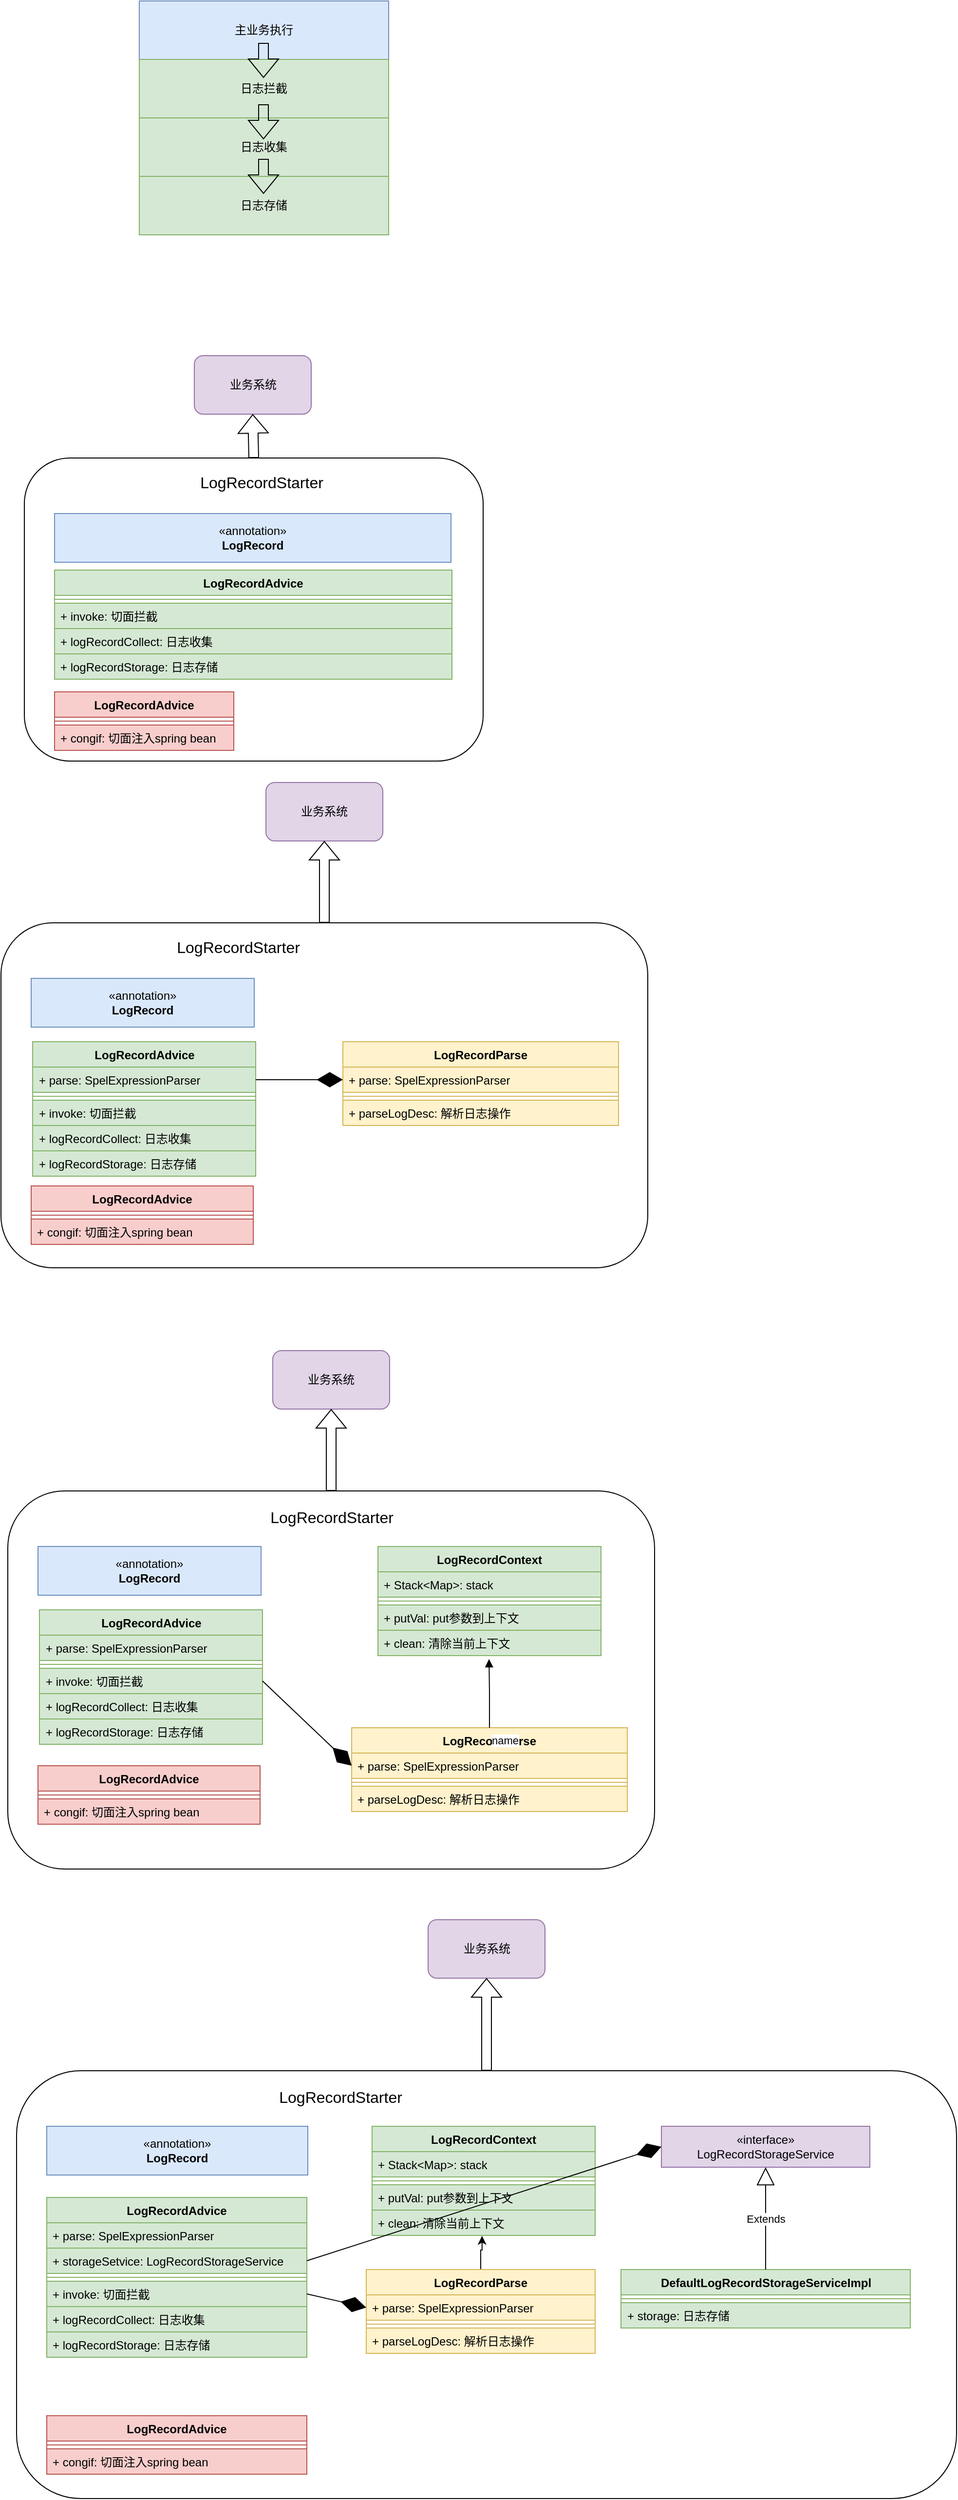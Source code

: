 <mxfile version="21.6.2" type="github">
  <diagram name="第 1 页" id="xs4n87azNwswCmorah3y">
    <mxGraphModel dx="954" dy="616" grid="0" gridSize="10" guides="1" tooltips="1" connect="1" arrows="1" fold="1" page="0" pageScale="1" pageWidth="827" pageHeight="1169" math="0" shadow="0">
      <root>
        <mxCell id="0" />
        <mxCell id="1" parent="0" />
        <mxCell id="AZZZVH1Z4GccfO3t_m8a-24" value="" style="rounded=1;whiteSpace=wrap;html=1;" vertex="1" parent="1">
          <mxGeometry x="128" y="562" width="471" height="311" as="geometry" />
        </mxCell>
        <mxCell id="AZZZVH1Z4GccfO3t_m8a-1" value="主业务执行" style="rounded=0;whiteSpace=wrap;html=1;fillColor=#dae8fc;strokeColor=#6c8ebf;" vertex="1" parent="1">
          <mxGeometry x="246" y="93" width="256" height="60" as="geometry" />
        </mxCell>
        <mxCell id="AZZZVH1Z4GccfO3t_m8a-2" value="日志拦截" style="rounded=0;whiteSpace=wrap;html=1;fillColor=#d5e8d4;strokeColor=#82b366;" vertex="1" parent="1">
          <mxGeometry x="246" y="153" width="256" height="60" as="geometry" />
        </mxCell>
        <mxCell id="AZZZVH1Z4GccfO3t_m8a-3" value="日志收集" style="rounded=0;whiteSpace=wrap;html=1;fillColor=#d5e8d4;strokeColor=#82b366;" vertex="1" parent="1">
          <mxGeometry x="246" y="213" width="256" height="60" as="geometry" />
        </mxCell>
        <mxCell id="AZZZVH1Z4GccfO3t_m8a-4" value="日志存储" style="rounded=0;whiteSpace=wrap;html=1;fillColor=#d5e8d4;strokeColor=#82b366;" vertex="1" parent="1">
          <mxGeometry x="246" y="273" width="256" height="60" as="geometry" />
        </mxCell>
        <mxCell id="AZZZVH1Z4GccfO3t_m8a-5" value="" style="shape=flexArrow;endArrow=classic;html=1;rounded=0;" edge="1" parent="1">
          <mxGeometry width="50" height="50" relative="1" as="geometry">
            <mxPoint x="373.5" y="136" as="sourcePoint" />
            <mxPoint x="373.5" y="172" as="targetPoint" />
          </mxGeometry>
        </mxCell>
        <mxCell id="AZZZVH1Z4GccfO3t_m8a-6" value="" style="shape=flexArrow;endArrow=classic;html=1;rounded=0;" edge="1" parent="1">
          <mxGeometry width="50" height="50" relative="1" as="geometry">
            <mxPoint x="373.5" y="199" as="sourcePoint" />
            <mxPoint x="373.5" y="235" as="targetPoint" />
          </mxGeometry>
        </mxCell>
        <mxCell id="AZZZVH1Z4GccfO3t_m8a-7" value="" style="shape=flexArrow;endArrow=classic;html=1;rounded=0;" edge="1" parent="1">
          <mxGeometry width="50" height="50" relative="1" as="geometry">
            <mxPoint x="373.5" y="255" as="sourcePoint" />
            <mxPoint x="373.5" y="291" as="targetPoint" />
          </mxGeometry>
        </mxCell>
        <mxCell id="AZZZVH1Z4GccfO3t_m8a-12" value="«annotation»&lt;br&gt;&lt;b&gt;LogRecord&lt;/b&gt;" style="html=1;whiteSpace=wrap;fillColor=#dae8fc;strokeColor=#6c8ebf;" vertex="1" parent="1">
          <mxGeometry x="159" y="619" width="407" height="50" as="geometry" />
        </mxCell>
        <mxCell id="AZZZVH1Z4GccfO3t_m8a-13" value="LogRecordAdvice" style="swimlane;fontStyle=1;align=center;verticalAlign=top;childLayout=stackLayout;horizontal=1;startSize=26;horizontalStack=0;resizeParent=1;resizeParentMax=0;resizeLast=0;collapsible=1;marginBottom=0;whiteSpace=wrap;html=1;fillColor=#d5e8d4;strokeColor=#82b366;" vertex="1" parent="1">
          <mxGeometry x="159" y="677" width="408" height="112" as="geometry" />
        </mxCell>
        <mxCell id="AZZZVH1Z4GccfO3t_m8a-15" value="" style="line;strokeWidth=1;fillColor=#d5e8d4;align=left;verticalAlign=middle;spacingTop=-1;spacingLeft=3;spacingRight=3;rotatable=0;labelPosition=right;points=[];portConstraint=eastwest;strokeColor=#82b366;" vertex="1" parent="AZZZVH1Z4GccfO3t_m8a-13">
          <mxGeometry y="26" width="408" height="8" as="geometry" />
        </mxCell>
        <mxCell id="AZZZVH1Z4GccfO3t_m8a-17" value="+&amp;nbsp;invoke&lt;span style=&quot;background-color: initial;&quot;&gt;: 切面拦截&lt;/span&gt;" style="text;strokeColor=#82b366;fillColor=#d5e8d4;align=left;verticalAlign=top;spacingLeft=4;spacingRight=4;overflow=hidden;rotatable=0;points=[[0,0.5],[1,0.5]];portConstraint=eastwest;whiteSpace=wrap;html=1;" vertex="1" parent="AZZZVH1Z4GccfO3t_m8a-13">
          <mxGeometry y="34" width="408" height="26" as="geometry" />
        </mxCell>
        <mxCell id="AZZZVH1Z4GccfO3t_m8a-16" value="+&amp;nbsp;logRecordCollect&lt;span style=&quot;background-color: initial;&quot;&gt;: 日志收集&lt;/span&gt;" style="text;strokeColor=#82b366;fillColor=#d5e8d4;align=left;verticalAlign=top;spacingLeft=4;spacingRight=4;overflow=hidden;rotatable=0;points=[[0,0.5],[1,0.5]];portConstraint=eastwest;whiteSpace=wrap;html=1;" vertex="1" parent="AZZZVH1Z4GccfO3t_m8a-13">
          <mxGeometry y="60" width="408" height="26" as="geometry" />
        </mxCell>
        <mxCell id="AZZZVH1Z4GccfO3t_m8a-18" value="+&amp;nbsp;logRecordStorage&lt;span style=&quot;background-color: initial;&quot;&gt;: 日志存储&lt;/span&gt;" style="text;strokeColor=#82b366;fillColor=#d5e8d4;align=left;verticalAlign=top;spacingLeft=4;spacingRight=4;overflow=hidden;rotatable=0;points=[[0,0.5],[1,0.5]];portConstraint=eastwest;whiteSpace=wrap;html=1;" vertex="1" parent="AZZZVH1Z4GccfO3t_m8a-13">
          <mxGeometry y="86" width="408" height="26" as="geometry" />
        </mxCell>
        <mxCell id="AZZZVH1Z4GccfO3t_m8a-19" value="LogRecordAdvice" style="swimlane;fontStyle=1;align=center;verticalAlign=top;childLayout=stackLayout;horizontal=1;startSize=26;horizontalStack=0;resizeParent=1;resizeParentMax=0;resizeLast=0;collapsible=1;marginBottom=0;whiteSpace=wrap;html=1;fillColor=#f8cecc;strokeColor=#b85450;" vertex="1" parent="1">
          <mxGeometry x="159" y="802" width="184" height="60" as="geometry" />
        </mxCell>
        <mxCell id="AZZZVH1Z4GccfO3t_m8a-20" value="" style="line;strokeWidth=1;fillColor=#f8cecc;align=left;verticalAlign=middle;spacingTop=-1;spacingLeft=3;spacingRight=3;rotatable=0;labelPosition=right;points=[];portConstraint=eastwest;strokeColor=#b85450;" vertex="1" parent="AZZZVH1Z4GccfO3t_m8a-19">
          <mxGeometry y="26" width="184" height="8" as="geometry" />
        </mxCell>
        <mxCell id="AZZZVH1Z4GccfO3t_m8a-21" value="+&amp;nbsp;congif&lt;span style=&quot;background-color: initial;&quot;&gt;: 切面注入spring bean&lt;/span&gt;" style="text;strokeColor=#b85450;fillColor=#f8cecc;align=left;verticalAlign=top;spacingLeft=4;spacingRight=4;overflow=hidden;rotatable=0;points=[[0,0.5],[1,0.5]];portConstraint=eastwest;whiteSpace=wrap;html=1;" vertex="1" parent="AZZZVH1Z4GccfO3t_m8a-19">
          <mxGeometry y="34" width="184" height="26" as="geometry" />
        </mxCell>
        <mxCell id="AZZZVH1Z4GccfO3t_m8a-25" value="&lt;font style=&quot;font-size: 16px;&quot;&gt;LogRecordStarter&amp;nbsp;&lt;/font&gt;" style="text;html=1;strokeColor=none;fillColor=none;align=center;verticalAlign=middle;whiteSpace=wrap;rounded=0;" vertex="1" parent="1">
          <mxGeometry x="212" y="572" width="324" height="30" as="geometry" />
        </mxCell>
        <mxCell id="AZZZVH1Z4GccfO3t_m8a-26" value="业务系统" style="rounded=1;whiteSpace=wrap;html=1;fillColor=#e1d5e7;strokeColor=#9673a6;" vertex="1" parent="1">
          <mxGeometry x="302.5" y="457" width="120" height="60" as="geometry" />
        </mxCell>
        <mxCell id="AZZZVH1Z4GccfO3t_m8a-27" value="" style="shape=flexArrow;endArrow=classic;html=1;rounded=0;exitX=0.5;exitY=0;exitDx=0;exitDy=0;entryX=0.5;entryY=1;entryDx=0;entryDy=0;" edge="1" parent="1" source="AZZZVH1Z4GccfO3t_m8a-24" target="AZZZVH1Z4GccfO3t_m8a-26">
          <mxGeometry width="50" height="50" relative="1" as="geometry">
            <mxPoint x="372" y="522" as="sourcePoint" />
            <mxPoint x="483" y="520" as="targetPoint" />
          </mxGeometry>
        </mxCell>
        <mxCell id="AZZZVH1Z4GccfO3t_m8a-28" value="" style="rounded=1;whiteSpace=wrap;html=1;" vertex="1" parent="1">
          <mxGeometry x="104" y="1039" width="664" height="354" as="geometry" />
        </mxCell>
        <mxCell id="AZZZVH1Z4GccfO3t_m8a-29" value="«annotation»&lt;br&gt;&lt;b&gt;LogRecord&lt;/b&gt;" style="html=1;whiteSpace=wrap;fillColor=#dae8fc;strokeColor=#6c8ebf;" vertex="1" parent="1">
          <mxGeometry x="135" y="1096" width="229" height="50" as="geometry" />
        </mxCell>
        <mxCell id="AZZZVH1Z4GccfO3t_m8a-30" value="LogRecordAdvice" style="swimlane;fontStyle=1;align=center;verticalAlign=top;childLayout=stackLayout;horizontal=1;startSize=26;horizontalStack=0;resizeParent=1;resizeParentMax=0;resizeLast=0;collapsible=1;marginBottom=0;whiteSpace=wrap;html=1;fillColor=#d5e8d4;strokeColor=#82b366;" vertex="1" parent="1">
          <mxGeometry x="136.5" y="1161" width="229" height="138" as="geometry" />
        </mxCell>
        <mxCell id="AZZZVH1Z4GccfO3t_m8a-52" value="+ parse:&amp;nbsp;SpelExpressionParser" style="text;strokeColor=#82b366;fillColor=#d5e8d4;align=left;verticalAlign=top;spacingLeft=4;spacingRight=4;overflow=hidden;rotatable=0;points=[[0,0.5],[1,0.5]];portConstraint=eastwest;whiteSpace=wrap;html=1;" vertex="1" parent="AZZZVH1Z4GccfO3t_m8a-30">
          <mxGeometry y="26" width="229" height="26" as="geometry" />
        </mxCell>
        <mxCell id="AZZZVH1Z4GccfO3t_m8a-31" value="" style="line;strokeWidth=1;fillColor=#d5e8d4;align=left;verticalAlign=middle;spacingTop=-1;spacingLeft=3;spacingRight=3;rotatable=0;labelPosition=right;points=[];portConstraint=eastwest;strokeColor=#82b366;" vertex="1" parent="AZZZVH1Z4GccfO3t_m8a-30">
          <mxGeometry y="52" width="229" height="8" as="geometry" />
        </mxCell>
        <mxCell id="AZZZVH1Z4GccfO3t_m8a-32" value="+&amp;nbsp;invoke&lt;span style=&quot;background-color: initial;&quot;&gt;: 切面拦截&lt;/span&gt;" style="text;strokeColor=#82b366;fillColor=#d5e8d4;align=left;verticalAlign=top;spacingLeft=4;spacingRight=4;overflow=hidden;rotatable=0;points=[[0,0.5],[1,0.5]];portConstraint=eastwest;whiteSpace=wrap;html=1;" vertex="1" parent="AZZZVH1Z4GccfO3t_m8a-30">
          <mxGeometry y="60" width="229" height="26" as="geometry" />
        </mxCell>
        <mxCell id="AZZZVH1Z4GccfO3t_m8a-33" value="+&amp;nbsp;logRecordCollect&lt;span style=&quot;background-color: initial;&quot;&gt;: 日志收集&lt;/span&gt;" style="text;strokeColor=#82b366;fillColor=#d5e8d4;align=left;verticalAlign=top;spacingLeft=4;spacingRight=4;overflow=hidden;rotatable=0;points=[[0,0.5],[1,0.5]];portConstraint=eastwest;whiteSpace=wrap;html=1;" vertex="1" parent="AZZZVH1Z4GccfO3t_m8a-30">
          <mxGeometry y="86" width="229" height="26" as="geometry" />
        </mxCell>
        <mxCell id="AZZZVH1Z4GccfO3t_m8a-34" value="+&amp;nbsp;logRecordStorage&lt;span style=&quot;background-color: initial;&quot;&gt;: 日志存储&lt;/span&gt;" style="text;strokeColor=#82b366;fillColor=#d5e8d4;align=left;verticalAlign=top;spacingLeft=4;spacingRight=4;overflow=hidden;rotatable=0;points=[[0,0.5],[1,0.5]];portConstraint=eastwest;whiteSpace=wrap;html=1;" vertex="1" parent="AZZZVH1Z4GccfO3t_m8a-30">
          <mxGeometry y="112" width="229" height="26" as="geometry" />
        </mxCell>
        <mxCell id="AZZZVH1Z4GccfO3t_m8a-35" value="LogRecordAdvice" style="swimlane;fontStyle=1;align=center;verticalAlign=top;childLayout=stackLayout;horizontal=1;startSize=26;horizontalStack=0;resizeParent=1;resizeParentMax=0;resizeLast=0;collapsible=1;marginBottom=0;whiteSpace=wrap;html=1;fillColor=#f8cecc;strokeColor=#b85450;" vertex="1" parent="1">
          <mxGeometry x="135" y="1309" width="228" height="60" as="geometry" />
        </mxCell>
        <mxCell id="AZZZVH1Z4GccfO3t_m8a-36" value="" style="line;strokeWidth=1;fillColor=#f8cecc;align=left;verticalAlign=middle;spacingTop=-1;spacingLeft=3;spacingRight=3;rotatable=0;labelPosition=right;points=[];portConstraint=eastwest;strokeColor=#b85450;" vertex="1" parent="AZZZVH1Z4GccfO3t_m8a-35">
          <mxGeometry y="26" width="228" height="8" as="geometry" />
        </mxCell>
        <mxCell id="AZZZVH1Z4GccfO3t_m8a-37" value="+&amp;nbsp;congif&lt;span style=&quot;background-color: initial;&quot;&gt;: 切面注入spring bean&lt;/span&gt;" style="text;strokeColor=#b85450;fillColor=#f8cecc;align=left;verticalAlign=top;spacingLeft=4;spacingRight=4;overflow=hidden;rotatable=0;points=[[0,0.5],[1,0.5]];portConstraint=eastwest;whiteSpace=wrap;html=1;" vertex="1" parent="AZZZVH1Z4GccfO3t_m8a-35">
          <mxGeometry y="34" width="228" height="26" as="geometry" />
        </mxCell>
        <mxCell id="AZZZVH1Z4GccfO3t_m8a-38" value="&lt;font style=&quot;font-size: 16px;&quot;&gt;LogRecordStarter&amp;nbsp;&lt;/font&gt;" style="text;html=1;strokeColor=none;fillColor=none;align=center;verticalAlign=middle;whiteSpace=wrap;rounded=0;" vertex="1" parent="1">
          <mxGeometry x="188" y="1049" width="324" height="30" as="geometry" />
        </mxCell>
        <mxCell id="AZZZVH1Z4GccfO3t_m8a-39" value="业务系统" style="rounded=1;whiteSpace=wrap;html=1;fillColor=#e1d5e7;strokeColor=#9673a6;" vertex="1" parent="1">
          <mxGeometry x="376" y="895" width="120" height="60" as="geometry" />
        </mxCell>
        <mxCell id="AZZZVH1Z4GccfO3t_m8a-40" value="" style="shape=flexArrow;endArrow=classic;html=1;rounded=0;exitX=0.5;exitY=0;exitDx=0;exitDy=0;entryX=0.5;entryY=1;entryDx=0;entryDy=0;" edge="1" parent="1" source="AZZZVH1Z4GccfO3t_m8a-28" target="AZZZVH1Z4GccfO3t_m8a-39">
          <mxGeometry width="50" height="50" relative="1" as="geometry">
            <mxPoint x="348" y="999" as="sourcePoint" />
            <mxPoint x="459" y="997" as="targetPoint" />
          </mxGeometry>
        </mxCell>
        <mxCell id="AZZZVH1Z4GccfO3t_m8a-47" value="LogRecordParse" style="swimlane;fontStyle=1;align=center;verticalAlign=top;childLayout=stackLayout;horizontal=1;startSize=26;horizontalStack=0;resizeParent=1;resizeParentMax=0;resizeLast=0;collapsible=1;marginBottom=0;whiteSpace=wrap;html=1;fillColor=#fff2cc;strokeColor=#d6b656;" vertex="1" parent="1">
          <mxGeometry x="455" y="1161" width="283" height="86" as="geometry" />
        </mxCell>
        <mxCell id="AZZZVH1Z4GccfO3t_m8a-48" value="+ parse:&amp;nbsp;SpelExpressionParser" style="text;strokeColor=#d6b656;fillColor=#fff2cc;align=left;verticalAlign=top;spacingLeft=4;spacingRight=4;overflow=hidden;rotatable=0;points=[[0,0.5],[1,0.5]];portConstraint=eastwest;whiteSpace=wrap;html=1;" vertex="1" parent="AZZZVH1Z4GccfO3t_m8a-47">
          <mxGeometry y="26" width="283" height="26" as="geometry" />
        </mxCell>
        <mxCell id="AZZZVH1Z4GccfO3t_m8a-49" value="" style="line;strokeWidth=1;fillColor=#fff2cc;align=left;verticalAlign=middle;spacingTop=-1;spacingLeft=3;spacingRight=3;rotatable=0;labelPosition=right;points=[];portConstraint=eastwest;strokeColor=#d6b656;" vertex="1" parent="AZZZVH1Z4GccfO3t_m8a-47">
          <mxGeometry y="52" width="283" height="8" as="geometry" />
        </mxCell>
        <mxCell id="AZZZVH1Z4GccfO3t_m8a-50" value="+ parseLogDesc: 解析日志操作" style="text;strokeColor=#d6b656;fillColor=#fff2cc;align=left;verticalAlign=top;spacingLeft=4;spacingRight=4;overflow=hidden;rotatable=0;points=[[0,0.5],[1,0.5]];portConstraint=eastwest;whiteSpace=wrap;html=1;" vertex="1" parent="AZZZVH1Z4GccfO3t_m8a-47">
          <mxGeometry y="60" width="283" height="26" as="geometry" />
        </mxCell>
        <mxCell id="AZZZVH1Z4GccfO3t_m8a-53" value="" style="endArrow=diamondThin;endFill=1;endSize=24;html=1;rounded=0;entryX=0;entryY=0.5;entryDx=0;entryDy=0;exitX=1;exitY=0.5;exitDx=0;exitDy=0;" edge="1" parent="1" source="AZZZVH1Z4GccfO3t_m8a-52" target="AZZZVH1Z4GccfO3t_m8a-48">
          <mxGeometry width="160" relative="1" as="geometry">
            <mxPoint x="392" y="1281" as="sourcePoint" />
            <mxPoint x="552" y="1281" as="targetPoint" />
          </mxGeometry>
        </mxCell>
        <mxCell id="AZZZVH1Z4GccfO3t_m8a-54" value="" style="rounded=1;whiteSpace=wrap;html=1;" vertex="1" parent="1">
          <mxGeometry x="111" y="1622" width="664" height="388" as="geometry" />
        </mxCell>
        <mxCell id="AZZZVH1Z4GccfO3t_m8a-55" value="«annotation»&lt;br&gt;&lt;b&gt;LogRecord&lt;/b&gt;" style="html=1;whiteSpace=wrap;fillColor=#dae8fc;strokeColor=#6c8ebf;" vertex="1" parent="1">
          <mxGeometry x="142" y="1679" width="229" height="50" as="geometry" />
        </mxCell>
        <mxCell id="AZZZVH1Z4GccfO3t_m8a-56" value="LogRecordAdvice" style="swimlane;fontStyle=1;align=center;verticalAlign=top;childLayout=stackLayout;horizontal=1;startSize=26;horizontalStack=0;resizeParent=1;resizeParentMax=0;resizeLast=0;collapsible=1;marginBottom=0;whiteSpace=wrap;html=1;fillColor=#d5e8d4;strokeColor=#82b366;" vertex="1" parent="1">
          <mxGeometry x="143.5" y="1744" width="229" height="138" as="geometry" />
        </mxCell>
        <mxCell id="AZZZVH1Z4GccfO3t_m8a-57" value="+ parse:&amp;nbsp;SpelExpressionParser" style="text;strokeColor=#82b366;fillColor=#d5e8d4;align=left;verticalAlign=top;spacingLeft=4;spacingRight=4;overflow=hidden;rotatable=0;points=[[0,0.5],[1,0.5]];portConstraint=eastwest;whiteSpace=wrap;html=1;" vertex="1" parent="AZZZVH1Z4GccfO3t_m8a-56">
          <mxGeometry y="26" width="229" height="26" as="geometry" />
        </mxCell>
        <mxCell id="AZZZVH1Z4GccfO3t_m8a-58" value="" style="line;strokeWidth=1;fillColor=#d5e8d4;align=left;verticalAlign=middle;spacingTop=-1;spacingLeft=3;spacingRight=3;rotatable=0;labelPosition=right;points=[];portConstraint=eastwest;strokeColor=#82b366;" vertex="1" parent="AZZZVH1Z4GccfO3t_m8a-56">
          <mxGeometry y="52" width="229" height="8" as="geometry" />
        </mxCell>
        <mxCell id="AZZZVH1Z4GccfO3t_m8a-59" value="+&amp;nbsp;invoke&lt;span style=&quot;background-color: initial;&quot;&gt;: 切面拦截&lt;/span&gt;" style="text;strokeColor=#82b366;fillColor=#d5e8d4;align=left;verticalAlign=top;spacingLeft=4;spacingRight=4;overflow=hidden;rotatable=0;points=[[0,0.5],[1,0.5]];portConstraint=eastwest;whiteSpace=wrap;html=1;" vertex="1" parent="AZZZVH1Z4GccfO3t_m8a-56">
          <mxGeometry y="60" width="229" height="26" as="geometry" />
        </mxCell>
        <mxCell id="AZZZVH1Z4GccfO3t_m8a-60" value="+&amp;nbsp;logRecordCollect&lt;span style=&quot;background-color: initial;&quot;&gt;: 日志收集&lt;/span&gt;" style="text;strokeColor=#82b366;fillColor=#d5e8d4;align=left;verticalAlign=top;spacingLeft=4;spacingRight=4;overflow=hidden;rotatable=0;points=[[0,0.5],[1,0.5]];portConstraint=eastwest;whiteSpace=wrap;html=1;" vertex="1" parent="AZZZVH1Z4GccfO3t_m8a-56">
          <mxGeometry y="86" width="229" height="26" as="geometry" />
        </mxCell>
        <mxCell id="AZZZVH1Z4GccfO3t_m8a-61" value="+&amp;nbsp;logRecordStorage&lt;span style=&quot;background-color: initial;&quot;&gt;: 日志存储&lt;/span&gt;" style="text;strokeColor=#82b366;fillColor=#d5e8d4;align=left;verticalAlign=top;spacingLeft=4;spacingRight=4;overflow=hidden;rotatable=0;points=[[0,0.5],[1,0.5]];portConstraint=eastwest;whiteSpace=wrap;html=1;" vertex="1" parent="AZZZVH1Z4GccfO3t_m8a-56">
          <mxGeometry y="112" width="229" height="26" as="geometry" />
        </mxCell>
        <mxCell id="AZZZVH1Z4GccfO3t_m8a-62" value="LogRecordAdvice" style="swimlane;fontStyle=1;align=center;verticalAlign=top;childLayout=stackLayout;horizontal=1;startSize=26;horizontalStack=0;resizeParent=1;resizeParentMax=0;resizeLast=0;collapsible=1;marginBottom=0;whiteSpace=wrap;html=1;fillColor=#f8cecc;strokeColor=#b85450;" vertex="1" parent="1">
          <mxGeometry x="142" y="1904" width="228" height="60" as="geometry" />
        </mxCell>
        <mxCell id="AZZZVH1Z4GccfO3t_m8a-63" value="" style="line;strokeWidth=1;fillColor=#f8cecc;align=left;verticalAlign=middle;spacingTop=-1;spacingLeft=3;spacingRight=3;rotatable=0;labelPosition=right;points=[];portConstraint=eastwest;strokeColor=#b85450;" vertex="1" parent="AZZZVH1Z4GccfO3t_m8a-62">
          <mxGeometry y="26" width="228" height="8" as="geometry" />
        </mxCell>
        <mxCell id="AZZZVH1Z4GccfO3t_m8a-64" value="+&amp;nbsp;congif&lt;span style=&quot;background-color: initial;&quot;&gt;: 切面注入spring bean&lt;/span&gt;" style="text;strokeColor=#b85450;fillColor=#f8cecc;align=left;verticalAlign=top;spacingLeft=4;spacingRight=4;overflow=hidden;rotatable=0;points=[[0,0.5],[1,0.5]];portConstraint=eastwest;whiteSpace=wrap;html=1;" vertex="1" parent="AZZZVH1Z4GccfO3t_m8a-62">
          <mxGeometry y="34" width="228" height="26" as="geometry" />
        </mxCell>
        <mxCell id="AZZZVH1Z4GccfO3t_m8a-65" value="&lt;font style=&quot;font-size: 16px;&quot;&gt;LogRecordStarter&amp;nbsp;&lt;/font&gt;" style="text;html=1;strokeColor=none;fillColor=none;align=center;verticalAlign=middle;whiteSpace=wrap;rounded=0;" vertex="1" parent="1">
          <mxGeometry x="284" y="1634" width="324" height="30" as="geometry" />
        </mxCell>
        <mxCell id="AZZZVH1Z4GccfO3t_m8a-66" value="业务系统" style="rounded=1;whiteSpace=wrap;html=1;fillColor=#e1d5e7;strokeColor=#9673a6;" vertex="1" parent="1">
          <mxGeometry x="383" y="1478" width="120" height="60" as="geometry" />
        </mxCell>
        <mxCell id="AZZZVH1Z4GccfO3t_m8a-67" value="" style="shape=flexArrow;endArrow=classic;html=1;rounded=0;exitX=0.5;exitY=0;exitDx=0;exitDy=0;entryX=0.5;entryY=1;entryDx=0;entryDy=0;" edge="1" parent="1" source="AZZZVH1Z4GccfO3t_m8a-54" target="AZZZVH1Z4GccfO3t_m8a-66">
          <mxGeometry width="50" height="50" relative="1" as="geometry">
            <mxPoint x="355" y="1582" as="sourcePoint" />
            <mxPoint x="466" y="1580" as="targetPoint" />
          </mxGeometry>
        </mxCell>
        <mxCell id="AZZZVH1Z4GccfO3t_m8a-68" value="LogRecordParse" style="swimlane;fontStyle=1;align=center;verticalAlign=top;childLayout=stackLayout;horizontal=1;startSize=26;horizontalStack=0;resizeParent=1;resizeParentMax=0;resizeLast=0;collapsible=1;marginBottom=0;whiteSpace=wrap;html=1;fillColor=#fff2cc;strokeColor=#d6b656;" vertex="1" parent="1">
          <mxGeometry x="464" y="1865" width="283" height="86" as="geometry" />
        </mxCell>
        <mxCell id="AZZZVH1Z4GccfO3t_m8a-69" value="+ parse:&amp;nbsp;SpelExpressionParser" style="text;strokeColor=#d6b656;fillColor=#fff2cc;align=left;verticalAlign=top;spacingLeft=4;spacingRight=4;overflow=hidden;rotatable=0;points=[[0,0.5],[1,0.5]];portConstraint=eastwest;whiteSpace=wrap;html=1;" vertex="1" parent="AZZZVH1Z4GccfO3t_m8a-68">
          <mxGeometry y="26" width="283" height="26" as="geometry" />
        </mxCell>
        <mxCell id="AZZZVH1Z4GccfO3t_m8a-70" value="" style="line;strokeWidth=1;fillColor=#fff2cc;align=left;verticalAlign=middle;spacingTop=-1;spacingLeft=3;spacingRight=3;rotatable=0;labelPosition=right;points=[];portConstraint=eastwest;strokeColor=#d6b656;" vertex="1" parent="AZZZVH1Z4GccfO3t_m8a-68">
          <mxGeometry y="52" width="283" height="8" as="geometry" />
        </mxCell>
        <mxCell id="AZZZVH1Z4GccfO3t_m8a-71" value="+ parseLogDesc: 解析日志操作" style="text;strokeColor=#d6b656;fillColor=#fff2cc;align=left;verticalAlign=top;spacingLeft=4;spacingRight=4;overflow=hidden;rotatable=0;points=[[0,0.5],[1,0.5]];portConstraint=eastwest;whiteSpace=wrap;html=1;" vertex="1" parent="AZZZVH1Z4GccfO3t_m8a-68">
          <mxGeometry y="60" width="283" height="26" as="geometry" />
        </mxCell>
        <mxCell id="AZZZVH1Z4GccfO3t_m8a-72" value="" style="endArrow=diamondThin;endFill=1;endSize=24;html=1;rounded=0;entryX=0;entryY=0.5;entryDx=0;entryDy=0;exitX=1;exitY=0.5;exitDx=0;exitDy=0;" edge="1" parent="1" source="AZZZVH1Z4GccfO3t_m8a-59" target="AZZZVH1Z4GccfO3t_m8a-69">
          <mxGeometry width="160" relative="1" as="geometry">
            <mxPoint x="399" y="1864" as="sourcePoint" />
            <mxPoint x="559" y="1864" as="targetPoint" />
          </mxGeometry>
        </mxCell>
        <mxCell id="AZZZVH1Z4GccfO3t_m8a-73" value="LogRecordContext" style="swimlane;fontStyle=1;align=center;verticalAlign=top;childLayout=stackLayout;horizontal=1;startSize=26;horizontalStack=0;resizeParent=1;resizeParentMax=0;resizeLast=0;collapsible=1;marginBottom=0;whiteSpace=wrap;html=1;fillColor=#d5e8d4;strokeColor=#82b366;" vertex="1" parent="1">
          <mxGeometry x="491" y="1679" width="229" height="112" as="geometry" />
        </mxCell>
        <mxCell id="AZZZVH1Z4GccfO3t_m8a-74" value="+ Stack&amp;lt;Map&amp;gt;: stack" style="text;strokeColor=#82b366;fillColor=#d5e8d4;align=left;verticalAlign=top;spacingLeft=4;spacingRight=4;overflow=hidden;rotatable=0;points=[[0,0.5],[1,0.5]];portConstraint=eastwest;whiteSpace=wrap;html=1;" vertex="1" parent="AZZZVH1Z4GccfO3t_m8a-73">
          <mxGeometry y="26" width="229" height="26" as="geometry" />
        </mxCell>
        <mxCell id="AZZZVH1Z4GccfO3t_m8a-75" value="" style="line;strokeWidth=1;fillColor=#d5e8d4;align=left;verticalAlign=middle;spacingTop=-1;spacingLeft=3;spacingRight=3;rotatable=0;labelPosition=right;points=[];portConstraint=eastwest;strokeColor=#82b366;" vertex="1" parent="AZZZVH1Z4GccfO3t_m8a-73">
          <mxGeometry y="52" width="229" height="8" as="geometry" />
        </mxCell>
        <mxCell id="AZZZVH1Z4GccfO3t_m8a-77" value="+&amp;nbsp;putVal&lt;span style=&quot;background-color: initial;&quot;&gt;: put参数到上下文&lt;/span&gt;" style="text;strokeColor=#82b366;fillColor=#d5e8d4;align=left;verticalAlign=top;spacingLeft=4;spacingRight=4;overflow=hidden;rotatable=0;points=[[0,0.5],[1,0.5]];portConstraint=eastwest;whiteSpace=wrap;html=1;" vertex="1" parent="AZZZVH1Z4GccfO3t_m8a-73">
          <mxGeometry y="60" width="229" height="26" as="geometry" />
        </mxCell>
        <mxCell id="AZZZVH1Z4GccfO3t_m8a-78" value="+&amp;nbsp;clean&lt;span style=&quot;background-color: initial;&quot;&gt;: 清除当前上下文&lt;/span&gt;" style="text;strokeColor=#82b366;fillColor=#d5e8d4;align=left;verticalAlign=top;spacingLeft=4;spacingRight=4;overflow=hidden;rotatable=0;points=[[0,0.5],[1,0.5]];portConstraint=eastwest;whiteSpace=wrap;html=1;" vertex="1" parent="AZZZVH1Z4GccfO3t_m8a-73">
          <mxGeometry y="86" width="229" height="26" as="geometry" />
        </mxCell>
        <mxCell id="AZZZVH1Z4GccfO3t_m8a-79" value="name" style="endArrow=block;endFill=1;html=1;edgeStyle=orthogonalEdgeStyle;align=left;verticalAlign=top;rounded=0;entryX=0.498;entryY=1.135;entryDx=0;entryDy=0;entryPerimeter=0;exitX=0.5;exitY=0;exitDx=0;exitDy=0;" edge="1" parent="1" source="AZZZVH1Z4GccfO3t_m8a-68" target="AZZZVH1Z4GccfO3t_m8a-78">
          <mxGeometry x="-1" relative="1" as="geometry">
            <mxPoint x="508" y="1834" as="sourcePoint" />
            <mxPoint x="668" y="1834" as="targetPoint" />
            <Array as="points">
              <mxPoint x="605" y="1828" />
            </Array>
          </mxGeometry>
        </mxCell>
        <mxCell id="AZZZVH1Z4GccfO3t_m8a-81" value="" style="rounded=1;whiteSpace=wrap;html=1;" vertex="1" parent="1">
          <mxGeometry x="120" y="2217" width="965" height="439" as="geometry" />
        </mxCell>
        <mxCell id="AZZZVH1Z4GccfO3t_m8a-82" value="«annotation»&lt;br&gt;&lt;b&gt;LogRecord&lt;/b&gt;" style="html=1;whiteSpace=wrap;fillColor=#dae8fc;strokeColor=#6c8ebf;" vertex="1" parent="1">
          <mxGeometry x="151" y="2274" width="268" height="50" as="geometry" />
        </mxCell>
        <mxCell id="AZZZVH1Z4GccfO3t_m8a-83" value="LogRecordAdvice" style="swimlane;fontStyle=1;align=center;verticalAlign=top;childLayout=stackLayout;horizontal=1;startSize=26;horizontalStack=0;resizeParent=1;resizeParentMax=0;resizeLast=0;collapsible=1;marginBottom=0;whiteSpace=wrap;html=1;fillColor=#d5e8d4;strokeColor=#82b366;" vertex="1" parent="1">
          <mxGeometry x="151" y="2347" width="267" height="164" as="geometry" />
        </mxCell>
        <mxCell id="AZZZVH1Z4GccfO3t_m8a-84" value="+ parse:&amp;nbsp;SpelExpressionParser" style="text;strokeColor=#82b366;fillColor=#d5e8d4;align=left;verticalAlign=top;spacingLeft=4;spacingRight=4;overflow=hidden;rotatable=0;points=[[0,0.5],[1,0.5]];portConstraint=eastwest;whiteSpace=wrap;html=1;" vertex="1" parent="AZZZVH1Z4GccfO3t_m8a-83">
          <mxGeometry y="26" width="267" height="26" as="geometry" />
        </mxCell>
        <mxCell id="AZZZVH1Z4GccfO3t_m8a-116" value="+ storageSetvice:&amp;nbsp;LogRecordStorageService" style="text;strokeColor=#82b366;fillColor=#d5e8d4;align=left;verticalAlign=top;spacingLeft=4;spacingRight=4;overflow=hidden;rotatable=0;points=[[0,0.5],[1,0.5]];portConstraint=eastwest;whiteSpace=wrap;html=1;" vertex="1" parent="AZZZVH1Z4GccfO3t_m8a-83">
          <mxGeometry y="52" width="267" height="26" as="geometry" />
        </mxCell>
        <mxCell id="AZZZVH1Z4GccfO3t_m8a-85" value="" style="line;strokeWidth=1;fillColor=#d5e8d4;align=left;verticalAlign=middle;spacingTop=-1;spacingLeft=3;spacingRight=3;rotatable=0;labelPosition=right;points=[];portConstraint=eastwest;strokeColor=#82b366;" vertex="1" parent="AZZZVH1Z4GccfO3t_m8a-83">
          <mxGeometry y="78" width="267" height="8" as="geometry" />
        </mxCell>
        <mxCell id="AZZZVH1Z4GccfO3t_m8a-86" value="+&amp;nbsp;invoke&lt;span style=&quot;background-color: initial;&quot;&gt;: 切面拦截&lt;/span&gt;" style="text;strokeColor=#82b366;fillColor=#d5e8d4;align=left;verticalAlign=top;spacingLeft=4;spacingRight=4;overflow=hidden;rotatable=0;points=[[0,0.5],[1,0.5]];portConstraint=eastwest;whiteSpace=wrap;html=1;" vertex="1" parent="AZZZVH1Z4GccfO3t_m8a-83">
          <mxGeometry y="86" width="267" height="26" as="geometry" />
        </mxCell>
        <mxCell id="AZZZVH1Z4GccfO3t_m8a-87" value="+&amp;nbsp;logRecordCollect&lt;span style=&quot;background-color: initial;&quot;&gt;: 日志收集&lt;/span&gt;" style="text;strokeColor=#82b366;fillColor=#d5e8d4;align=left;verticalAlign=top;spacingLeft=4;spacingRight=4;overflow=hidden;rotatable=0;points=[[0,0.5],[1,0.5]];portConstraint=eastwest;whiteSpace=wrap;html=1;" vertex="1" parent="AZZZVH1Z4GccfO3t_m8a-83">
          <mxGeometry y="112" width="267" height="26" as="geometry" />
        </mxCell>
        <mxCell id="AZZZVH1Z4GccfO3t_m8a-88" value="+&amp;nbsp;logRecordStorage&lt;span style=&quot;background-color: initial;&quot;&gt;: 日志存储&lt;/span&gt;" style="text;strokeColor=#82b366;fillColor=#d5e8d4;align=left;verticalAlign=top;spacingLeft=4;spacingRight=4;overflow=hidden;rotatable=0;points=[[0,0.5],[1,0.5]];portConstraint=eastwest;whiteSpace=wrap;html=1;" vertex="1" parent="AZZZVH1Z4GccfO3t_m8a-83">
          <mxGeometry y="138" width="267" height="26" as="geometry" />
        </mxCell>
        <mxCell id="AZZZVH1Z4GccfO3t_m8a-92" value="&lt;font style=&quot;font-size: 16px;&quot;&gt;LogRecordStarter&amp;nbsp;&lt;/font&gt;" style="text;html=1;strokeColor=none;fillColor=none;align=center;verticalAlign=middle;whiteSpace=wrap;rounded=0;" vertex="1" parent="1">
          <mxGeometry x="293" y="2229" width="324" height="30" as="geometry" />
        </mxCell>
        <mxCell id="AZZZVH1Z4GccfO3t_m8a-93" value="业务系统" style="rounded=1;whiteSpace=wrap;html=1;fillColor=#e1d5e7;strokeColor=#9673a6;" vertex="1" parent="1">
          <mxGeometry x="542.5" y="2062" width="120" height="60" as="geometry" />
        </mxCell>
        <mxCell id="AZZZVH1Z4GccfO3t_m8a-94" value="" style="shape=flexArrow;endArrow=classic;html=1;rounded=0;exitX=0.5;exitY=0;exitDx=0;exitDy=0;entryX=0.5;entryY=1;entryDx=0;entryDy=0;" edge="1" parent="1" source="AZZZVH1Z4GccfO3t_m8a-81" target="AZZZVH1Z4GccfO3t_m8a-93">
          <mxGeometry width="50" height="50" relative="1" as="geometry">
            <mxPoint x="364" y="2177" as="sourcePoint" />
            <mxPoint x="475" y="2175" as="targetPoint" />
          </mxGeometry>
        </mxCell>
        <mxCell id="AZZZVH1Z4GccfO3t_m8a-106" style="edgeStyle=orthogonalEdgeStyle;rounded=0;orthogonalLoop=1;jettySize=auto;html=1;entryX=0.493;entryY=1.019;entryDx=0;entryDy=0;entryPerimeter=0;" edge="1" parent="1" source="AZZZVH1Z4GccfO3t_m8a-95" target="AZZZVH1Z4GccfO3t_m8a-104">
          <mxGeometry relative="1" as="geometry" />
        </mxCell>
        <mxCell id="AZZZVH1Z4GccfO3t_m8a-95" value="LogRecordParse" style="swimlane;fontStyle=1;align=center;verticalAlign=top;childLayout=stackLayout;horizontal=1;startSize=26;horizontalStack=0;resizeParent=1;resizeParentMax=0;resizeLast=0;collapsible=1;marginBottom=0;whiteSpace=wrap;html=1;fillColor=#fff2cc;strokeColor=#d6b656;" vertex="1" parent="1">
          <mxGeometry x="479" y="2421" width="235" height="86" as="geometry" />
        </mxCell>
        <mxCell id="AZZZVH1Z4GccfO3t_m8a-96" value="+ parse:&amp;nbsp;SpelExpressionParser" style="text;strokeColor=#d6b656;fillColor=#fff2cc;align=left;verticalAlign=top;spacingLeft=4;spacingRight=4;overflow=hidden;rotatable=0;points=[[0,0.5],[1,0.5]];portConstraint=eastwest;whiteSpace=wrap;html=1;" vertex="1" parent="AZZZVH1Z4GccfO3t_m8a-95">
          <mxGeometry y="26" width="235" height="26" as="geometry" />
        </mxCell>
        <mxCell id="AZZZVH1Z4GccfO3t_m8a-97" value="" style="line;strokeWidth=1;fillColor=#fff2cc;align=left;verticalAlign=middle;spacingTop=-1;spacingLeft=3;spacingRight=3;rotatable=0;labelPosition=right;points=[];portConstraint=eastwest;strokeColor=#d6b656;" vertex="1" parent="AZZZVH1Z4GccfO3t_m8a-95">
          <mxGeometry y="52" width="235" height="8" as="geometry" />
        </mxCell>
        <mxCell id="AZZZVH1Z4GccfO3t_m8a-98" value="+ parseLogDesc: 解析日志操作" style="text;strokeColor=#d6b656;fillColor=#fff2cc;align=left;verticalAlign=top;spacingLeft=4;spacingRight=4;overflow=hidden;rotatable=0;points=[[0,0.5],[1,0.5]];portConstraint=eastwest;whiteSpace=wrap;html=1;" vertex="1" parent="AZZZVH1Z4GccfO3t_m8a-95">
          <mxGeometry y="60" width="235" height="26" as="geometry" />
        </mxCell>
        <mxCell id="AZZZVH1Z4GccfO3t_m8a-99" value="" style="endArrow=diamondThin;endFill=1;endSize=24;html=1;rounded=0;entryX=0;entryY=0.5;entryDx=0;entryDy=0;exitX=1;exitY=0.5;exitDx=0;exitDy=0;" edge="1" parent="1" source="AZZZVH1Z4GccfO3t_m8a-86" target="AZZZVH1Z4GccfO3t_m8a-96">
          <mxGeometry width="160" relative="1" as="geometry">
            <mxPoint x="408" y="2459" as="sourcePoint" />
            <mxPoint x="568" y="2459" as="targetPoint" />
          </mxGeometry>
        </mxCell>
        <mxCell id="AZZZVH1Z4GccfO3t_m8a-100" value="LogRecordContext" style="swimlane;fontStyle=1;align=center;verticalAlign=top;childLayout=stackLayout;horizontal=1;startSize=26;horizontalStack=0;resizeParent=1;resizeParentMax=0;resizeLast=0;collapsible=1;marginBottom=0;whiteSpace=wrap;html=1;fillColor=#d5e8d4;strokeColor=#82b366;" vertex="1" parent="1">
          <mxGeometry x="485" y="2274" width="229" height="112" as="geometry" />
        </mxCell>
        <mxCell id="AZZZVH1Z4GccfO3t_m8a-101" value="+ Stack&amp;lt;Map&amp;gt;: stack" style="text;strokeColor=#82b366;fillColor=#d5e8d4;align=left;verticalAlign=top;spacingLeft=4;spacingRight=4;overflow=hidden;rotatable=0;points=[[0,0.5],[1,0.5]];portConstraint=eastwest;whiteSpace=wrap;html=1;" vertex="1" parent="AZZZVH1Z4GccfO3t_m8a-100">
          <mxGeometry y="26" width="229" height="26" as="geometry" />
        </mxCell>
        <mxCell id="AZZZVH1Z4GccfO3t_m8a-102" value="" style="line;strokeWidth=1;fillColor=#d5e8d4;align=left;verticalAlign=middle;spacingTop=-1;spacingLeft=3;spacingRight=3;rotatable=0;labelPosition=right;points=[];portConstraint=eastwest;strokeColor=#82b366;" vertex="1" parent="AZZZVH1Z4GccfO3t_m8a-100">
          <mxGeometry y="52" width="229" height="8" as="geometry" />
        </mxCell>
        <mxCell id="AZZZVH1Z4GccfO3t_m8a-103" value="+&amp;nbsp;putVal&lt;span style=&quot;background-color: initial;&quot;&gt;: put参数到上下文&lt;/span&gt;" style="text;strokeColor=#82b366;fillColor=#d5e8d4;align=left;verticalAlign=top;spacingLeft=4;spacingRight=4;overflow=hidden;rotatable=0;points=[[0,0.5],[1,0.5]];portConstraint=eastwest;whiteSpace=wrap;html=1;" vertex="1" parent="AZZZVH1Z4GccfO3t_m8a-100">
          <mxGeometry y="60" width="229" height="26" as="geometry" />
        </mxCell>
        <mxCell id="AZZZVH1Z4GccfO3t_m8a-104" value="+&amp;nbsp;clean&lt;span style=&quot;background-color: initial;&quot;&gt;: 清除当前上下文&lt;/span&gt;" style="text;strokeColor=#82b366;fillColor=#d5e8d4;align=left;verticalAlign=top;spacingLeft=4;spacingRight=4;overflow=hidden;rotatable=0;points=[[0,0.5],[1,0.5]];portConstraint=eastwest;whiteSpace=wrap;html=1;" vertex="1" parent="AZZZVH1Z4GccfO3t_m8a-100">
          <mxGeometry y="86" width="229" height="26" as="geometry" />
        </mxCell>
        <mxCell id="AZZZVH1Z4GccfO3t_m8a-107" value="DefaultLogRecordStorageServiceImpl" style="swimlane;fontStyle=1;align=center;verticalAlign=top;childLayout=stackLayout;horizontal=1;startSize=26;horizontalStack=0;resizeParent=1;resizeParentMax=0;resizeLast=0;collapsible=1;marginBottom=0;whiteSpace=wrap;html=1;fillColor=#d5e8d4;strokeColor=#82b366;" vertex="1" parent="1">
          <mxGeometry x="740.5" y="2421" width="297" height="60" as="geometry" />
        </mxCell>
        <mxCell id="AZZZVH1Z4GccfO3t_m8a-109" value="" style="line;strokeWidth=1;fillColor=#d5e8d4;align=left;verticalAlign=middle;spacingTop=-1;spacingLeft=3;spacingRight=3;rotatable=0;labelPosition=right;points=[];portConstraint=eastwest;strokeColor=#82b366;" vertex="1" parent="AZZZVH1Z4GccfO3t_m8a-107">
          <mxGeometry y="26" width="297" height="8" as="geometry" />
        </mxCell>
        <mxCell id="AZZZVH1Z4GccfO3t_m8a-110" value="+&amp;nbsp;storage&lt;span style=&quot;background-color: initial;&quot;&gt;: 日志存储&lt;/span&gt;" style="text;strokeColor=#82b366;fillColor=#d5e8d4;align=left;verticalAlign=top;spacingLeft=4;spacingRight=4;overflow=hidden;rotatable=0;points=[[0,0.5],[1,0.5]];portConstraint=eastwest;whiteSpace=wrap;html=1;" vertex="1" parent="AZZZVH1Z4GccfO3t_m8a-107">
          <mxGeometry y="34" width="297" height="26" as="geometry" />
        </mxCell>
        <mxCell id="AZZZVH1Z4GccfO3t_m8a-113" value="«interface»&lt;br&gt;LogRecordStorageService" style="html=1;whiteSpace=wrap;fillColor=#e1d5e7;strokeColor=#9673a6;" vertex="1" parent="1">
          <mxGeometry x="782" y="2274" width="214" height="42" as="geometry" />
        </mxCell>
        <mxCell id="AZZZVH1Z4GccfO3t_m8a-114" value="Extends" style="endArrow=block;endSize=16;endFill=0;html=1;rounded=0;entryX=0.5;entryY=1;entryDx=0;entryDy=0;exitX=0.5;exitY=0;exitDx=0;exitDy=0;" edge="1" parent="1" source="AZZZVH1Z4GccfO3t_m8a-107" target="AZZZVH1Z4GccfO3t_m8a-113">
          <mxGeometry width="160" relative="1" as="geometry">
            <mxPoint x="825" y="2509" as="sourcePoint" />
            <mxPoint x="985" y="2509" as="targetPoint" />
          </mxGeometry>
        </mxCell>
        <mxCell id="AZZZVH1Z4GccfO3t_m8a-115" value="" style="endArrow=diamondThin;endFill=1;endSize=24;html=1;rounded=0;entryX=0;entryY=0.5;entryDx=0;entryDy=0;exitX=1;exitY=0.5;exitDx=0;exitDy=0;" edge="1" parent="1" source="AZZZVH1Z4GccfO3t_m8a-116" target="AZZZVH1Z4GccfO3t_m8a-113">
          <mxGeometry width="160" relative="1" as="geometry">
            <mxPoint x="390" y="2430" as="sourcePoint" />
            <mxPoint x="489" y="2470" as="targetPoint" />
          </mxGeometry>
        </mxCell>
        <mxCell id="AZZZVH1Z4GccfO3t_m8a-89" value="LogRecordAdvice" style="swimlane;fontStyle=1;align=center;verticalAlign=top;childLayout=stackLayout;horizontal=1;startSize=26;horizontalStack=0;resizeParent=1;resizeParentMax=0;resizeLast=0;collapsible=1;marginBottom=0;whiteSpace=wrap;html=1;fillColor=#f8cecc;strokeColor=#b85450;" vertex="1" parent="1">
          <mxGeometry x="151" y="2571" width="267" height="60" as="geometry" />
        </mxCell>
        <mxCell id="AZZZVH1Z4GccfO3t_m8a-90" value="" style="line;strokeWidth=1;fillColor=#f8cecc;align=left;verticalAlign=middle;spacingTop=-1;spacingLeft=3;spacingRight=3;rotatable=0;labelPosition=right;points=[];portConstraint=eastwest;strokeColor=#b85450;" vertex="1" parent="AZZZVH1Z4GccfO3t_m8a-89">
          <mxGeometry y="26" width="267" height="8" as="geometry" />
        </mxCell>
        <mxCell id="AZZZVH1Z4GccfO3t_m8a-91" value="+&amp;nbsp;congif&lt;span style=&quot;background-color: initial;&quot;&gt;: 切面注入spring bean&lt;/span&gt;" style="text;strokeColor=#b85450;fillColor=#f8cecc;align=left;verticalAlign=top;spacingLeft=4;spacingRight=4;overflow=hidden;rotatable=0;points=[[0,0.5],[1,0.5]];portConstraint=eastwest;whiteSpace=wrap;html=1;" vertex="1" parent="AZZZVH1Z4GccfO3t_m8a-89">
          <mxGeometry y="34" width="267" height="26" as="geometry" />
        </mxCell>
      </root>
    </mxGraphModel>
  </diagram>
</mxfile>
